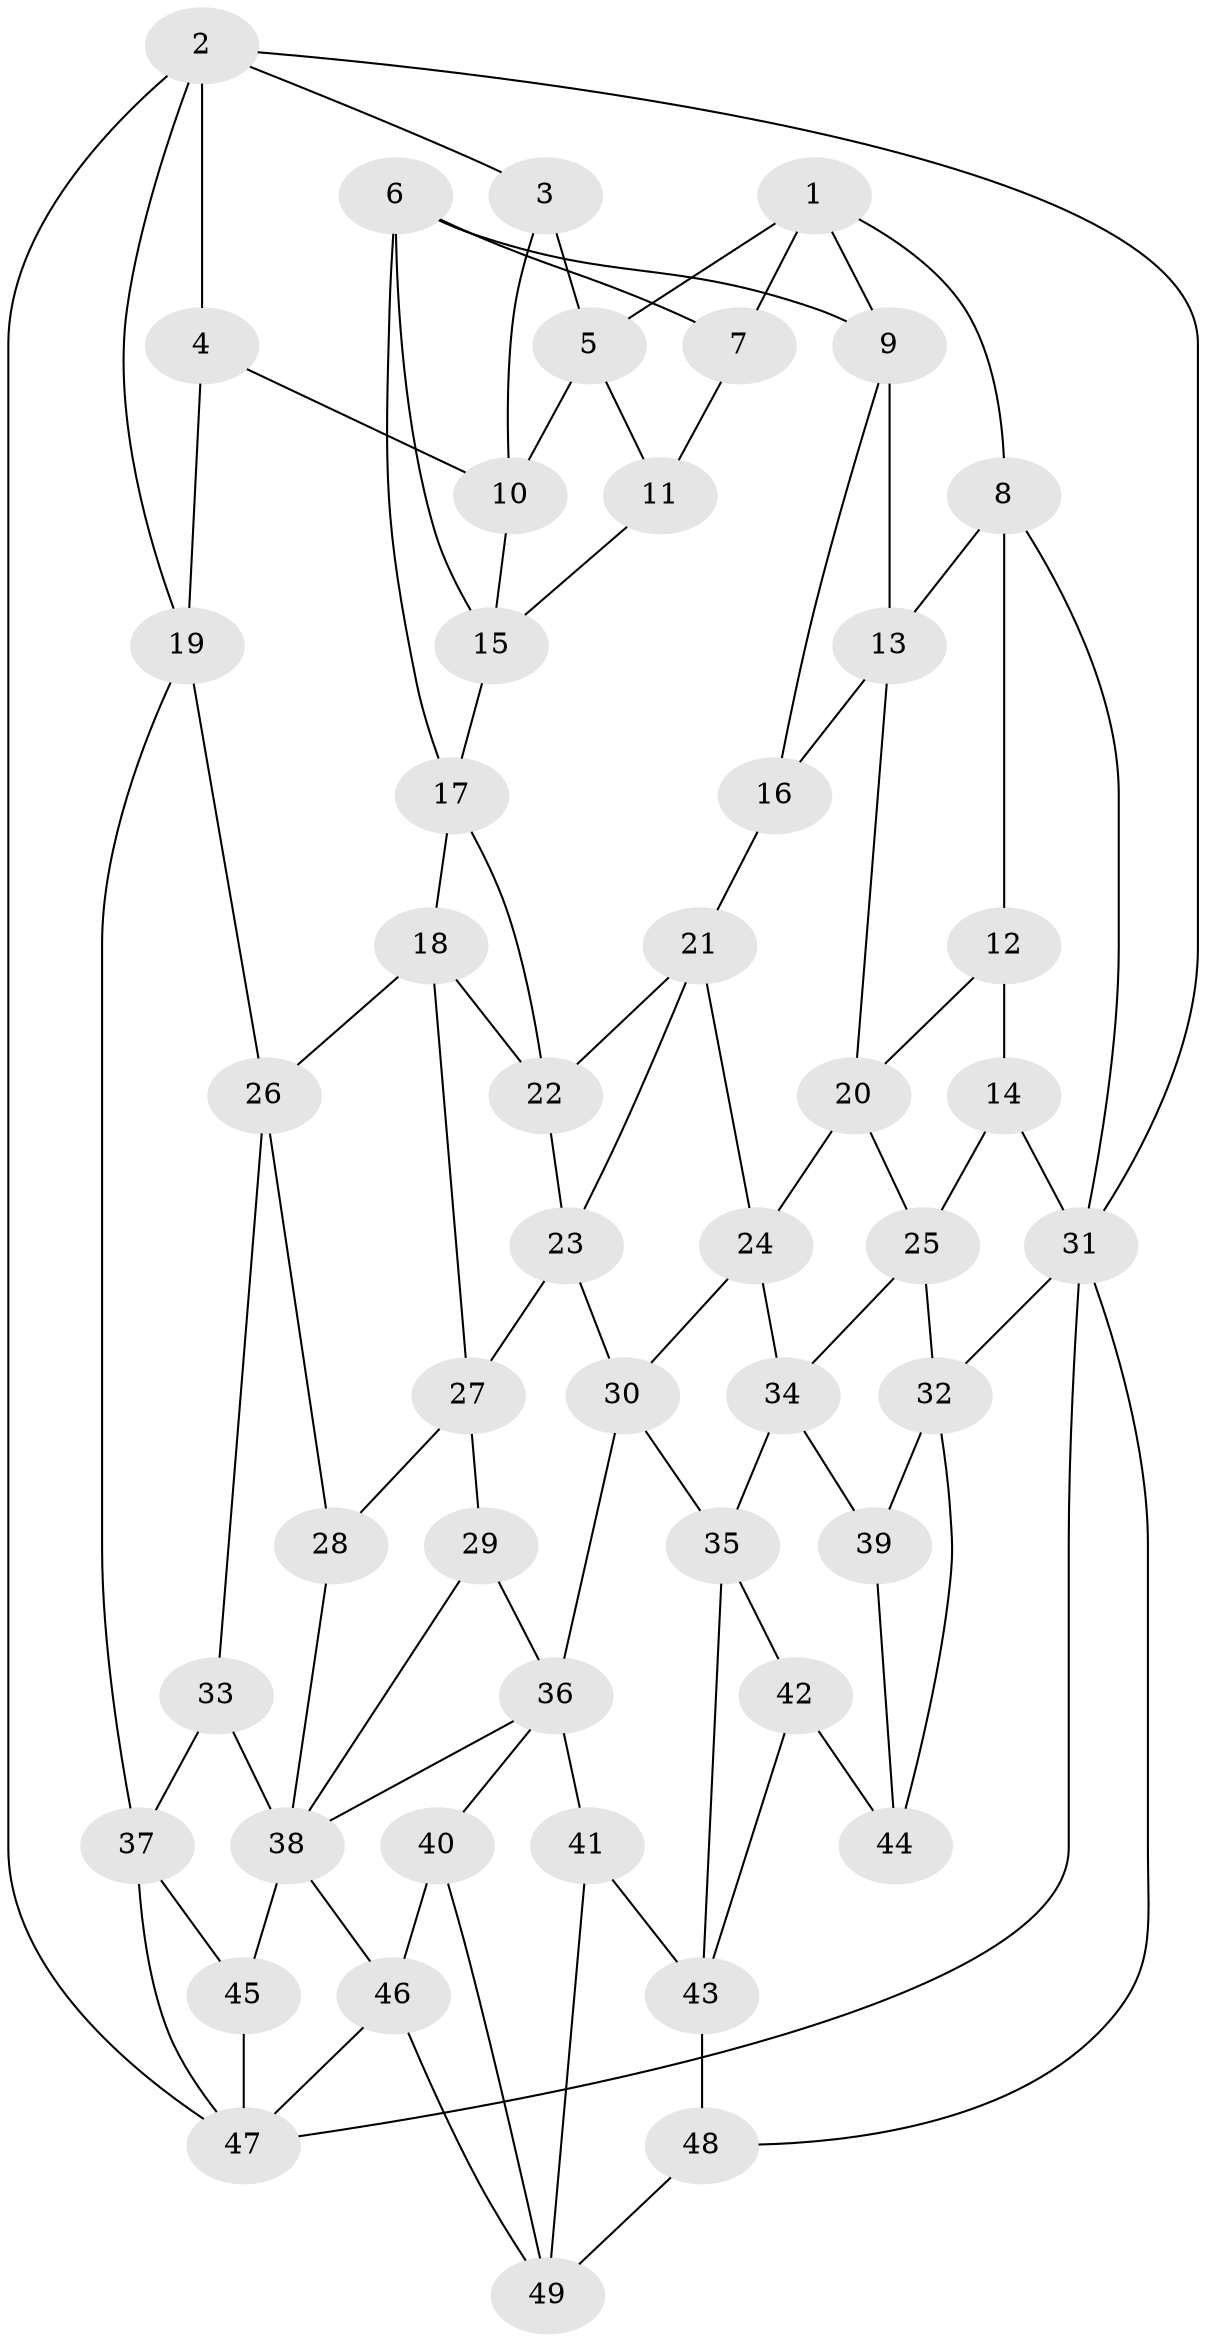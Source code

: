 // original degree distribution, {3: 0.02040816326530612, 4: 0.24489795918367346, 6: 0.22448979591836735, 5: 0.5102040816326531}
// Generated by graph-tools (version 1.1) at 2025/27/03/09/25 03:27:06]
// undirected, 49 vertices, 93 edges
graph export_dot {
graph [start="1"]
  node [color=gray90,style=filled];
  1;
  2;
  3;
  4;
  5;
  6;
  7;
  8;
  9;
  10;
  11;
  12;
  13;
  14;
  15;
  16;
  17;
  18;
  19;
  20;
  21;
  22;
  23;
  24;
  25;
  26;
  27;
  28;
  29;
  30;
  31;
  32;
  33;
  34;
  35;
  36;
  37;
  38;
  39;
  40;
  41;
  42;
  43;
  44;
  45;
  46;
  47;
  48;
  49;
  1 -- 5 [weight=1.0];
  1 -- 7 [weight=1.0];
  1 -- 8 [weight=1.0];
  1 -- 9 [weight=1.0];
  2 -- 3 [weight=1.0];
  2 -- 4 [weight=1.0];
  2 -- 19 [weight=1.0];
  2 -- 31 [weight=1.0];
  2 -- 47 [weight=1.0];
  3 -- 5 [weight=1.0];
  3 -- 10 [weight=1.0];
  4 -- 10 [weight=1.0];
  4 -- 19 [weight=1.0];
  5 -- 10 [weight=1.0];
  5 -- 11 [weight=1.0];
  6 -- 7 [weight=1.0];
  6 -- 9 [weight=1.0];
  6 -- 15 [weight=1.0];
  6 -- 17 [weight=1.0];
  7 -- 11 [weight=2.0];
  8 -- 12 [weight=1.0];
  8 -- 13 [weight=1.0];
  8 -- 31 [weight=1.0];
  9 -- 13 [weight=1.0];
  9 -- 16 [weight=1.0];
  10 -- 15 [weight=1.0];
  11 -- 15 [weight=1.0];
  12 -- 14 [weight=2.0];
  12 -- 20 [weight=1.0];
  13 -- 16 [weight=1.0];
  13 -- 20 [weight=1.0];
  14 -- 25 [weight=1.0];
  14 -- 31 [weight=1.0];
  15 -- 17 [weight=1.0];
  16 -- 21 [weight=1.0];
  17 -- 18 [weight=1.0];
  17 -- 22 [weight=1.0];
  18 -- 22 [weight=1.0];
  18 -- 26 [weight=1.0];
  18 -- 27 [weight=1.0];
  19 -- 26 [weight=1.0];
  19 -- 37 [weight=1.0];
  20 -- 24 [weight=1.0];
  20 -- 25 [weight=1.0];
  21 -- 22 [weight=1.0];
  21 -- 23 [weight=1.0];
  21 -- 24 [weight=1.0];
  22 -- 23 [weight=1.0];
  23 -- 27 [weight=1.0];
  23 -- 30 [weight=1.0];
  24 -- 30 [weight=1.0];
  24 -- 34 [weight=1.0];
  25 -- 32 [weight=1.0];
  25 -- 34 [weight=1.0];
  26 -- 28 [weight=1.0];
  26 -- 33 [weight=1.0];
  27 -- 28 [weight=1.0];
  27 -- 29 [weight=1.0];
  28 -- 38 [weight=1.0];
  29 -- 36 [weight=1.0];
  29 -- 38 [weight=1.0];
  30 -- 35 [weight=1.0];
  30 -- 36 [weight=1.0];
  31 -- 32 [weight=1.0];
  31 -- 47 [weight=1.0];
  31 -- 48 [weight=1.0];
  32 -- 39 [weight=1.0];
  32 -- 44 [weight=1.0];
  33 -- 37 [weight=2.0];
  33 -- 38 [weight=1.0];
  34 -- 35 [weight=1.0];
  34 -- 39 [weight=1.0];
  35 -- 42 [weight=1.0];
  35 -- 43 [weight=1.0];
  36 -- 38 [weight=1.0];
  36 -- 40 [weight=1.0];
  36 -- 41 [weight=2.0];
  37 -- 45 [weight=2.0];
  37 -- 47 [weight=1.0];
  38 -- 45 [weight=1.0];
  38 -- 46 [weight=1.0];
  39 -- 44 [weight=1.0];
  40 -- 46 [weight=1.0];
  40 -- 49 [weight=1.0];
  41 -- 43 [weight=1.0];
  41 -- 49 [weight=1.0];
  42 -- 43 [weight=1.0];
  42 -- 44 [weight=2.0];
  43 -- 48 [weight=1.0];
  45 -- 47 [weight=1.0];
  46 -- 47 [weight=1.0];
  46 -- 49 [weight=1.0];
  48 -- 49 [weight=1.0];
}
